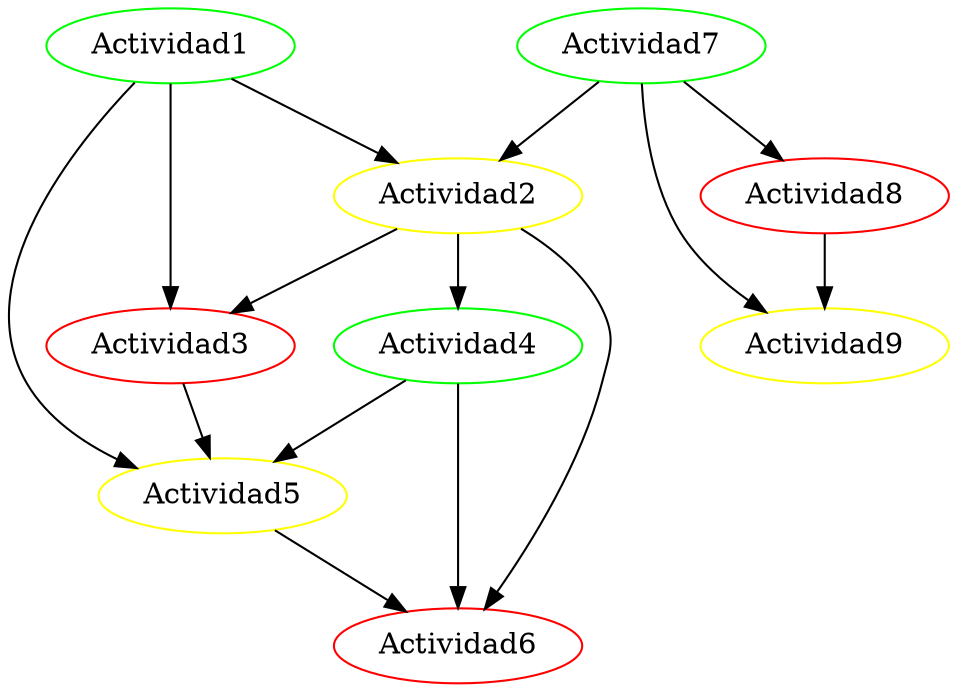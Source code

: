 strict digraph G {
  1 [ color="green" label="Actividad1" ];
  2 [ color="yellow" label="Actividad2" ];
  3 [ color="red" label="Actividad3" ];
  4 [ color="yellow" label="Actividad5" ];
  5 [ color="green" label="Actividad4" ];
  6 [ color="red" label="Actividad6" ];
  7 [ color="green" label="Actividad7" ];
  8 [ color="yellow" label="Actividad9" ];
  9 [ color="red" label="Actividad8" ];
  1 -> 2 [ color="black" ];
  1 -> 3 [ color="black" ];
  2 -> 3 [ color="black" ];
  1 -> 4 [ color="black" ];
  3 -> 4 [ color="black" ];
  2 -> 5 [ color="black" ];
  2 -> 6 [ color="black" ];
  5 -> 6 [ color="black" ];
  5 -> 4 [ color="black" ];
  4 -> 6 [ color="black" ];
  7 -> 8 [ color="black" ];
  9 -> 8 [ color="black" ];
  7 -> 9 [ color="black" ];
  7 -> 2 [ color="black" ];
}
